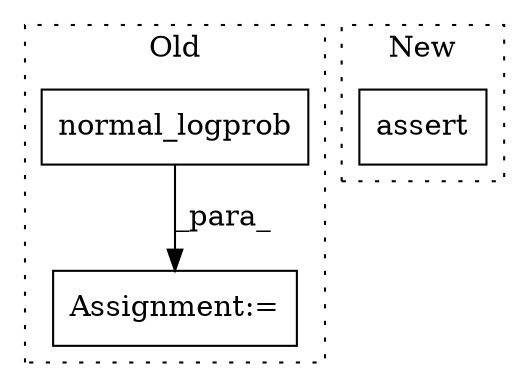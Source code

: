 digraph G {
subgraph cluster0 {
1 [label="normal_logprob" a="32" s="1802,1827" l="15,1" shape="box"];
3 [label="Assignment:=" a="7" s="1801" l="1" shape="box"];
label = "Old";
style="dotted";
}
subgraph cluster1 {
2 [label="assert" a="6" s="3544" l="7" shape="box"];
label = "New";
style="dotted";
}
1 -> 3 [label="_para_"];
}
